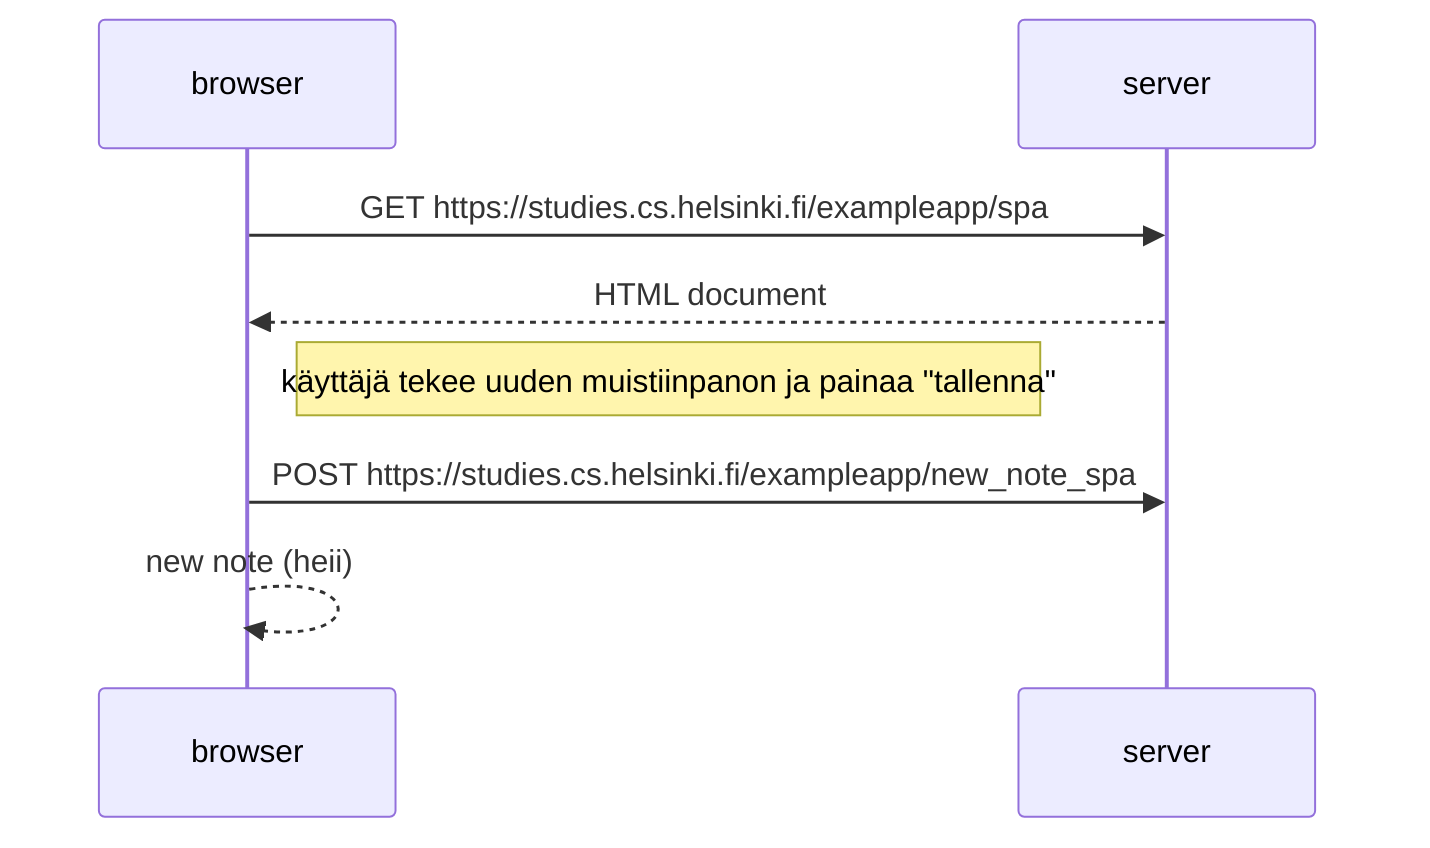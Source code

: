 sequenceDiagram
    browser->>server: GET https://studies.cs.helsinki.fi/exampleapp/spa
    server-->>browser: HTML document
    Note right of browser: käyttäjä tekee uuden muistiinpanon ja painaa "tallenna"
    browser->>server: POST https://studies.cs.helsinki.fi/exampleapp/new_note_spa
    browser-->>browser: new note (heii)